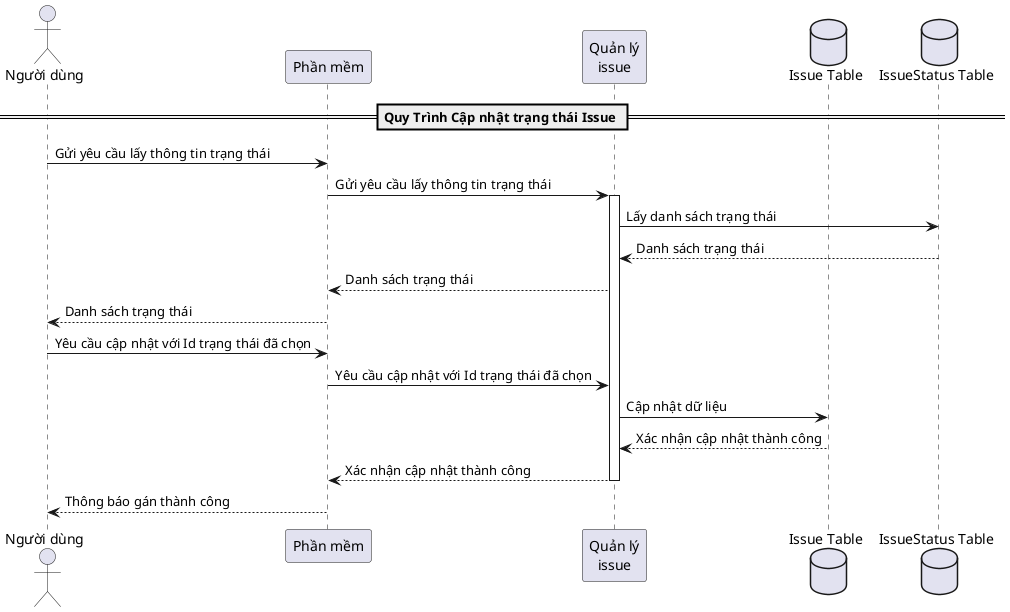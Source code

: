 @startuml
actor "Người dùng" as nd
participant "Phần mềm" as pm
participant "Quản lý\nissue" as qlis
database "Issue Table" as dbr
database "IssueStatus Table" as dbist

== Quy Trình Cập nhật trạng thái Issue ==
nd -> pm : Gửi yêu cầu lấy thông tin trạng thái
pm -> qlis : Gửi yêu cầu lấy thông tin trạng thái
activate qlis
qlis -> dbist : Lấy danh sách trạng thái
dbist --> qlis : Danh sách trạng thái
qlis --> pm : Danh sách trạng thái
pm --> nd : Danh sách trạng thái
nd -> pm : Yêu cầu cập nhật với Id trạng thái đã chọn
pm -> qlis : Yêu cầu cập nhật với Id trạng thái đã chọn
qlis -> dbr : Cập nhật dữ liệu
dbr --> qlis : Xác nhận cập nhật thành công
qlis --> pm : Xác nhận cập nhật thành công
deactivate qlis
pm --> nd : Thông báo gán thành công
@enduml
